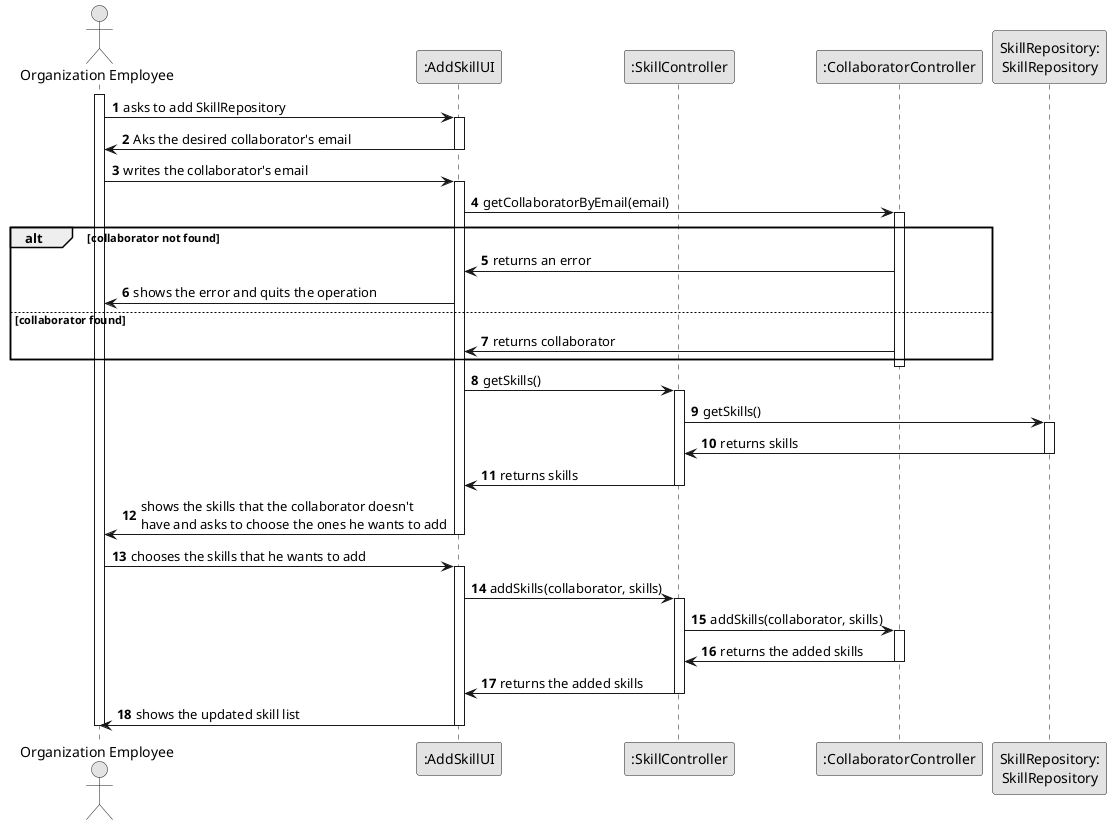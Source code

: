 @startuml
skinparam monochrome true
skinparam packageStyle rectangle
skinparam shadowing false

autonumber

'hide footbox
actor "Organization Employee" as ADM
participant ":AddSkillUI" as UI
participant ":SkillController" as SkillCTRL
participant ":CollaboratorController" as CollaboratorCTRL
participant "SkillRepository:\nSkillRepository" as SkillRepository


activate ADM
    ADM -> UI : asks to add SkillRepository
    activate UI
        UI -> ADM: Aks the desired collaborator's email
    deactivate UI
    ADM -> UI : writes the collaborator's email

    activate UI

        UI -> CollaboratorCTRL: getCollaboratorByEmail(email)
        activate CollaboratorCTRL
            alt collaborator not found
                CollaboratorCTRL -> UI: returns an error
                UI -> ADM: shows the error and quits the operation
            else collaborator found
                CollaboratorCTRL -> UI: returns collaborator
            end
        deactivate CollaboratorCTRL
        UI -> SkillCTRL: getSkills()
        activate SkillCTRL
            SkillCTRL -> SkillRepository: getSkills()
            activate SkillRepository
                SkillRepository -> SkillCTRL: returns skills
            deactivate SkillRepository

            SkillCTRL -> UI: returns skills
            deactivate SkillCTRL

        UI -> ADM: shows the skills that the collaborator doesn't \nhave and asks to choose the ones he wants to add
    deactivate UI
    ADM -> UI: chooses the skills that he wants to add

    activate UI
        UI -> SkillCTRL: addSkills(collaborator, skills)
        activate SkillCTRL
            SkillCTRL -> CollaboratorCTRL: addSkills(collaborator, skills)
            activate CollaboratorCTRL
                CollaboratorCTRL -> SkillCTRL: returns the added skills
            deactivate CollaboratorCTRL
            SkillCTRL -> UI: returns the added skills
            deactivate SkillCTRL
        UI -> ADM: shows the updated skill list
    deactivate UI
deactivate ADM

@enduml
